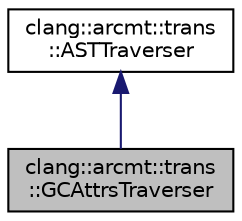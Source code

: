 digraph "clang::arcmt::trans::GCAttrsTraverser"
{
 // LATEX_PDF_SIZE
  bgcolor="transparent";
  edge [fontname="Helvetica",fontsize="10",labelfontname="Helvetica",labelfontsize="10"];
  node [fontname="Helvetica",fontsize="10",shape=record];
  Node1 [label="clang::arcmt::trans\l::GCAttrsTraverser",height=0.2,width=0.4,color="black", fillcolor="grey75", style="filled", fontcolor="black",tooltip=" "];
  Node2 -> Node1 [dir="back",color="midnightblue",fontsize="10",style="solid",fontname="Helvetica"];
  Node2 [label="clang::arcmt::trans\l::ASTTraverser",height=0.2,width=0.4,color="black",URL="$classclang_1_1arcmt_1_1trans_1_1ASTTraverser.html",tooltip=" "];
}
